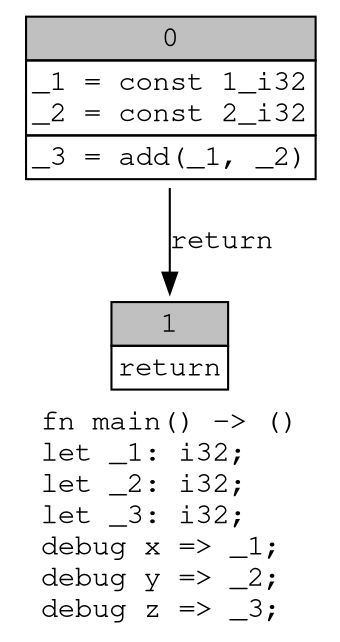 digraph Mir_0_5 {
    graph [fontname="Courier, monospace"];
    node [fontname="Courier, monospace"];
    edge [fontname="Courier, monospace"];
    label=<fn main() -&gt; ()<br align="left"/>let _1: i32;<br align="left"/>let _2: i32;<br align="left"/>let _3: i32;<br align="left"/>debug x =&gt; _1;<br align="left"/>debug y =&gt; _2;<br align="left"/>debug z =&gt; _3;<br align="left"/>>;
    bb0__0_5 [shape="none", label=<<table border="0" cellborder="1" cellspacing="0"><tr><td bgcolor="gray" align="center" colspan="1">0</td></tr><tr><td align="left" balign="left">_1 = const 1_i32<br/>_2 = const 2_i32<br/></td></tr><tr><td align="left">_3 = add(_1, _2)</td></tr></table>>];
    bb1__0_5 [shape="none", label=<<table border="0" cellborder="1" cellspacing="0"><tr><td bgcolor="gray" align="center" colspan="1">1</td></tr><tr><td align="left">return</td></tr></table>>];
    bb0__0_5 -> bb1__0_5 [label="return"];
}
